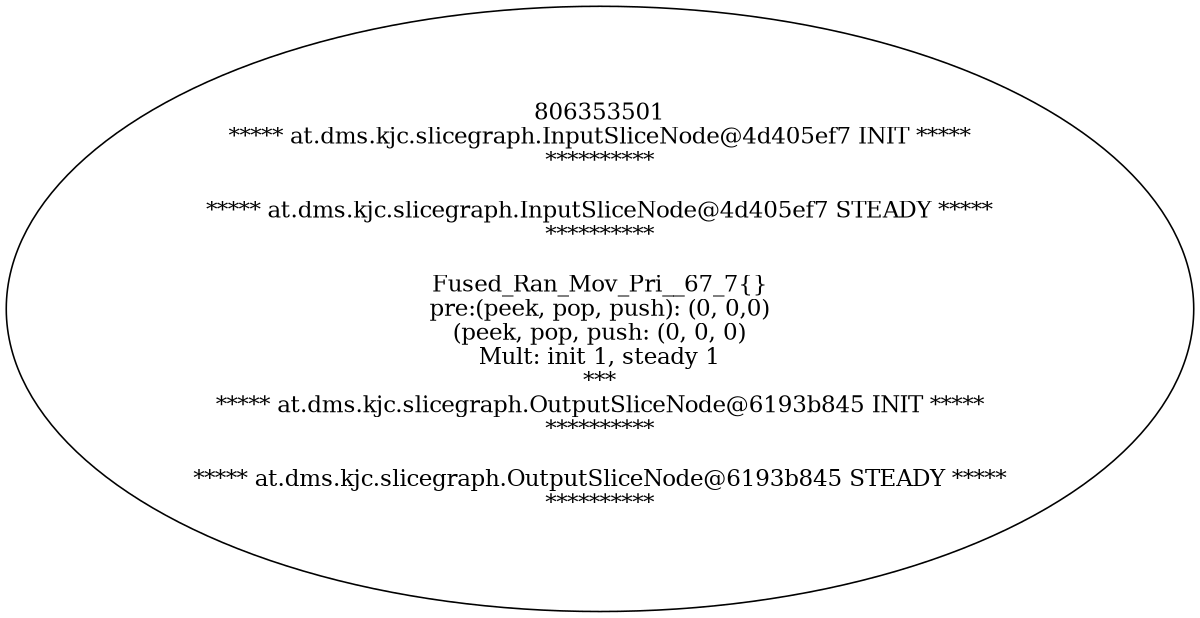 digraph Flattend {
size = "8, 10.5";
806353501 [ label="806353501\n***** at.dms.kjc.slicegraph.InputSliceNode@4d405ef7 INIT *****\n**********\n\n***** at.dms.kjc.slicegraph.InputSliceNode@4d405ef7 STEADY *****\n**********\n\nFused_Ran_Mov_Pri__67_7{}\npre:(peek, pop, push): (0, 0,0)\n(peek, pop, push: (0, 0, 0)\nMult: init 1, steady 1\n *** \n***** at.dms.kjc.slicegraph.OutputSliceNode@6193b845 INIT *****\n**********\n\n***** at.dms.kjc.slicegraph.OutputSliceNode@6193b845 STEADY *****\n**********\n" ];
}
